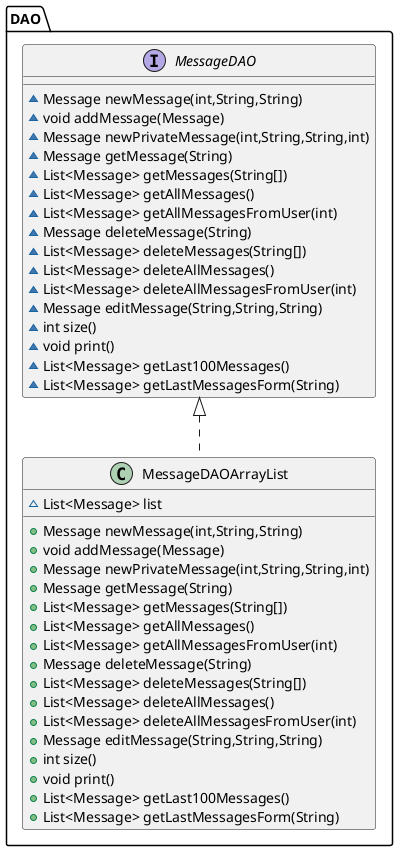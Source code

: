 @startuml
class DAO.MessageDAOArrayList {
~ List<Message> list
+ Message newMessage(int,String,String)
+ void addMessage(Message)
+ Message newPrivateMessage(int,String,String,int)
+ Message getMessage(String)
+ List<Message> getMessages(String[])
+ List<Message> getAllMessages()
+ List<Message> getAllMessagesFromUser(int)
+ Message deleteMessage(String)
+ List<Message> deleteMessages(String[])
+ List<Message> deleteAllMessages()
+ List<Message> deleteAllMessagesFromUser(int)
+ Message editMessage(String,String,String)
+ int size()
+ void print()
+ List<Message> getLast100Messages()
+ List<Message> getLastMessagesForm(String)
}
interface DAO.MessageDAO {
~ Message newMessage(int,String,String)
~ void addMessage(Message)
~ Message newPrivateMessage(int,String,String,int)
~ Message getMessage(String)
~ List<Message> getMessages(String[])
~ List<Message> getAllMessages()
~ List<Message> getAllMessagesFromUser(int)
~ Message deleteMessage(String)
~ List<Message> deleteMessages(String[])
~ List<Message> deleteAllMessages()
~ List<Message> deleteAllMessagesFromUser(int)
~ Message editMessage(String,String,String)
~ int size()
~ void print()
~ List<Message> getLast100Messages()
~ List<Message> getLastMessagesForm(String)
}


DAO.MessageDAO <|.. DAO.MessageDAOArrayList
@enduml
